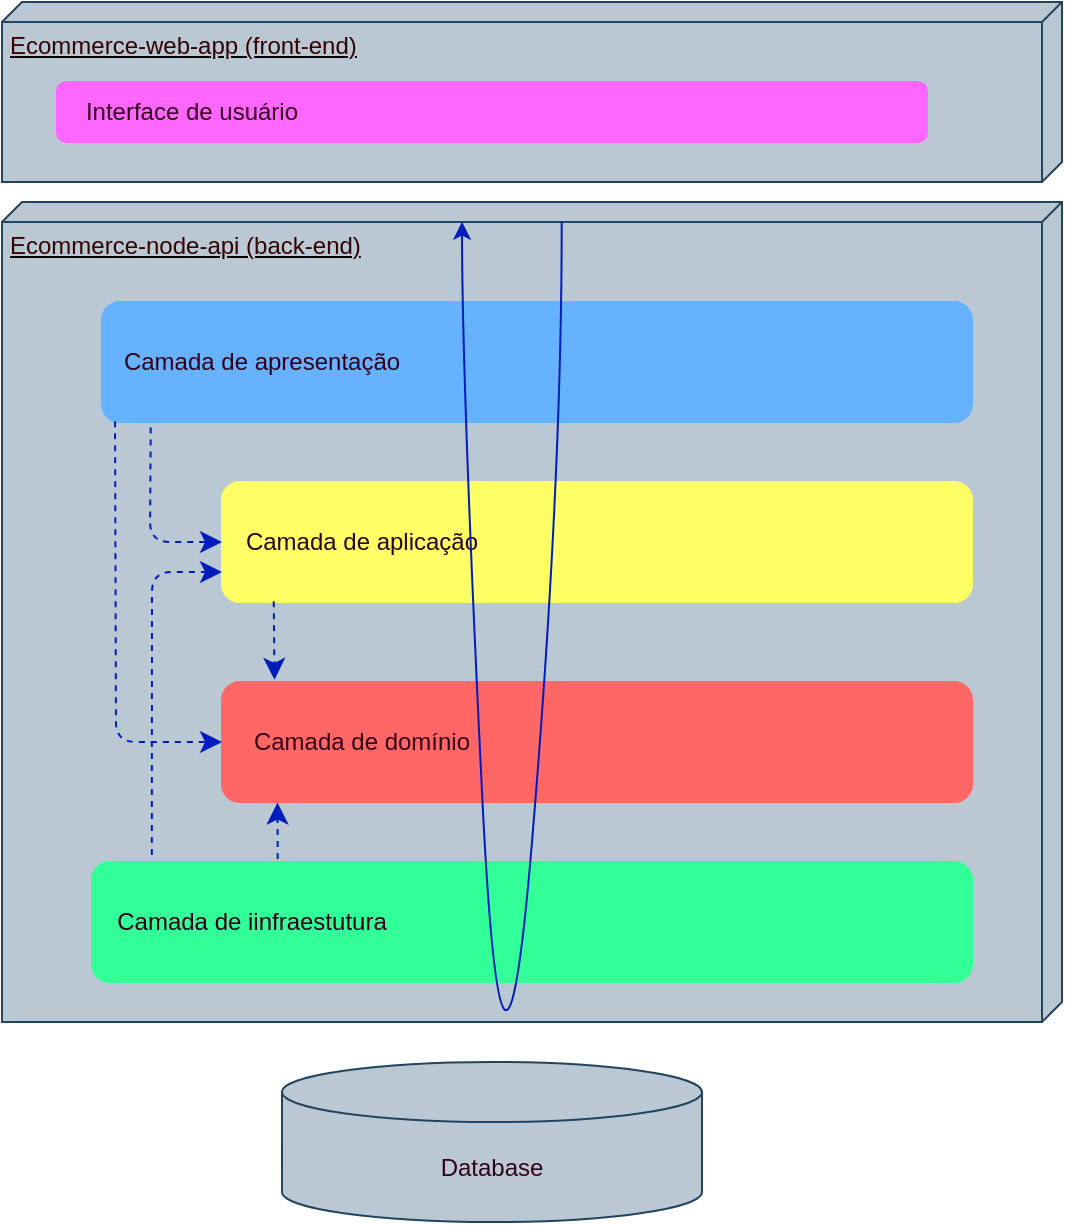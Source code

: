 <mxfile>
    <diagram id="_WUVyYX4tQxQUeHtgIhs" name="Page-1">
        <mxGraphModel dx="588" dy="492" grid="1" gridSize="10" guides="1" tooltips="1" connect="1" arrows="1" fold="1" page="1" pageScale="1" pageWidth="1100" pageHeight="1700" math="0" shadow="0">
            <root>
                <mxCell id="0"/>
                <mxCell id="1" parent="0"/>
                <mxCell id="2" value="&lt;font color=&quot;#330000&quot;&gt;Ecommerce-node-api (back-end)&lt;/font&gt;" style="verticalAlign=top;align=left;spacingTop=8;spacingLeft=2;spacingRight=12;shape=cube;size=10;direction=south;fontStyle=4;html=1;fillColor=#bac8d3;strokeColor=#23445d;" vertex="1" parent="1">
                    <mxGeometry x="80" y="140" width="530" height="410" as="geometry"/>
                </mxCell>
                <mxCell id="3" value="&lt;font color=&quot;#330000&quot;&gt;Ecommerce-web-app (front-end)&lt;/font&gt;" style="verticalAlign=top;align=left;spacingTop=8;spacingLeft=2;spacingRight=12;shape=cube;size=10;direction=south;fontStyle=4;html=1;fillColor=#bac8d3;strokeColor=#23445d;" vertex="1" parent="1">
                    <mxGeometry x="80" y="40" width="530" height="90" as="geometry"/>
                </mxCell>
                <mxCell id="4" value="&lt;font color=&quot;#33001a&quot;&gt;Database&lt;/font&gt;" style="shape=cylinder3;whiteSpace=wrap;html=1;boundedLbl=1;backgroundOutline=1;size=15;fillColor=#bac8d3;strokeColor=#23445d;" vertex="1" parent="1">
                    <mxGeometry x="220" y="570" width="210" height="80" as="geometry"/>
                </mxCell>
                <mxCell id="5" value="" style="rounded=1;whiteSpace=wrap;html=1;fillColor=#33FF99;strokeColor=#33FF99;" vertex="1" parent="1">
                    <mxGeometry x="125" y="470" width="440" height="60" as="geometry"/>
                </mxCell>
                <mxCell id="6" value="" style="rounded=1;whiteSpace=wrap;html=1;fillColor=#FF6666;strokeColor=#FF6666;" vertex="1" parent="1">
                    <mxGeometry x="190" y="380" width="375" height="60" as="geometry"/>
                </mxCell>
                <mxCell id="7" value="" style="rounded=1;whiteSpace=wrap;html=1;fillColor=#FFFF66;strokeColor=#ffff66;" vertex="1" parent="1">
                    <mxGeometry x="190" y="280" width="375" height="60" as="geometry"/>
                </mxCell>
                <mxCell id="8" value="" style="rounded=1;whiteSpace=wrap;html=1;fillColor=#66B2FF;strokeColor=#66B2FF;" vertex="1" parent="1">
                    <mxGeometry x="130" y="190" width="435" height="60" as="geometry"/>
                </mxCell>
                <mxCell id="9" value="Camada de iinfraestutura" style="text;html=1;strokeColor=none;fillColor=none;align=center;verticalAlign=middle;whiteSpace=wrap;rounded=0;fontColor=#33001A;" vertex="1" parent="1">
                    <mxGeometry x="125" y="485" width="160" height="30" as="geometry"/>
                </mxCell>
                <mxCell id="10" value="Camada de domínio" style="text;html=1;strokeColor=none;fillColor=none;align=center;verticalAlign=middle;whiteSpace=wrap;rounded=0;fontColor=#33001A;" vertex="1" parent="1">
                    <mxGeometry x="200" y="395" width="120" height="30" as="geometry"/>
                </mxCell>
                <mxCell id="11" value="Camada de aplicação" style="text;html=1;strokeColor=none;fillColor=none;align=center;verticalAlign=middle;whiteSpace=wrap;rounded=0;fontColor=#33001A;" vertex="1" parent="1">
                    <mxGeometry x="200" y="295" width="120" height="30" as="geometry"/>
                </mxCell>
                <mxCell id="12" value="Camada de apresentação" style="text;html=1;strokeColor=none;fillColor=none;align=center;verticalAlign=middle;whiteSpace=wrap;rounded=0;fontColor=#33001A;" vertex="1" parent="1">
                    <mxGeometry x="130" y="205" width="160" height="30" as="geometry"/>
                </mxCell>
                <mxCell id="16" value="" style="endArrow=classic;startArrow=none;endFill=1;startFill=0;endSize=8;html=1;verticalAlign=bottom;dashed=1;labelBackgroundColor=none;fontColor=#33001A;exitX=0.015;exitY=0.993;exitDx=0;exitDy=0;exitPerimeter=0;entryX=0;entryY=0.5;entryDx=0;entryDy=0;fillColor=#0050ef;strokeColor=#001DBC;" edge="1" parent="1" source="8" target="6">
                    <mxGeometry width="160" relative="1" as="geometry">
                        <mxPoint x="160" y="350" as="sourcePoint"/>
                        <mxPoint x="320" y="350" as="targetPoint"/>
                        <Array as="points">
                            <mxPoint x="137" y="410"/>
                        </Array>
                    </mxGeometry>
                </mxCell>
                <mxCell id="17" value="" style="endArrow=classic;startArrow=none;endFill=1;startFill=0;endSize=8;html=1;verticalAlign=bottom;dashed=1;labelBackgroundColor=none;fontColor=#33001A;exitX=0.056;exitY=1.045;exitDx=0;exitDy=0;exitPerimeter=0;entryX=0;entryY=0.5;entryDx=0;entryDy=0;fillColor=#0050ef;strokeColor=#001DBC;" edge="1" parent="1" source="8" target="7">
                    <mxGeometry width="160" relative="1" as="geometry">
                        <mxPoint x="146.525" y="259.58" as="sourcePoint"/>
                        <mxPoint x="200" y="420" as="targetPoint"/>
                        <Array as="points">
                            <mxPoint x="154" y="310"/>
                        </Array>
                    </mxGeometry>
                </mxCell>
                <mxCell id="18" value="" style="endArrow=classic;startArrow=none;endFill=1;startFill=0;endSize=8;html=1;verticalAlign=bottom;dashed=1;labelBackgroundColor=none;fontColor=#33001A;exitX=0.068;exitY=-0.059;exitDx=0;exitDy=0;exitPerimeter=0;entryX=0;entryY=0.75;entryDx=0;entryDy=0;fillColor=#0050ef;strokeColor=#001DBC;" edge="1" parent="1" source="5" target="7">
                    <mxGeometry width="160" relative="1" as="geometry">
                        <mxPoint x="146.525" y="259.58" as="sourcePoint"/>
                        <mxPoint x="200" y="420" as="targetPoint"/>
                        <Array as="points">
                            <mxPoint x="155" y="325"/>
                        </Array>
                    </mxGeometry>
                </mxCell>
                <mxCell id="19" value="" style="endArrow=classic;startArrow=none;endFill=1;startFill=0;endSize=8;html=1;verticalAlign=bottom;dashed=1;labelBackgroundColor=none;fontColor=#33001A;exitX=0.069;exitY=0.993;exitDx=0;exitDy=0;exitPerimeter=0;entryX=0.07;entryY=-0.018;entryDx=0;entryDy=0;fillColor=#0050ef;strokeColor=#001DBC;entryPerimeter=0;" edge="1" parent="1" source="7" target="6">
                    <mxGeometry width="160" relative="1" as="geometry">
                        <mxPoint x="164.36" y="262.7" as="sourcePoint"/>
                        <mxPoint x="200" y="320" as="targetPoint"/>
                        <Array as="points"/>
                    </mxGeometry>
                </mxCell>
                <mxCell id="20" value="" style="endArrow=classic;startArrow=none;endFill=1;startFill=0;endSize=8;html=1;verticalAlign=bottom;dashed=1;labelBackgroundColor=none;fontColor=#33001A;exitX=0.211;exitY=-0.024;exitDx=0;exitDy=0;exitPerimeter=0;fillColor=#0050ef;strokeColor=#001DBC;entryX=0.074;entryY=1.005;entryDx=0;entryDy=0;entryPerimeter=0;" edge="1" parent="1" source="5" target="6">
                    <mxGeometry width="160" relative="1" as="geometry">
                        <mxPoint x="225.875" y="349.58" as="sourcePoint"/>
                        <mxPoint x="226.25" y="388.92" as="targetPoint"/>
                        <Array as="points"/>
                    </mxGeometry>
                </mxCell>
                <mxCell id="21" value="" style="rounded=1;whiteSpace=wrap;html=1;fillColor=#FF66FF;strokeColor=#ff66ff;" vertex="1" parent="1">
                    <mxGeometry x="107.5" y="80" width="435" height="30" as="geometry"/>
                </mxCell>
                <mxCell id="22" value="Interface de usuário" style="text;html=1;strokeColor=none;fillColor=none;align=center;verticalAlign=middle;whiteSpace=wrap;rounded=0;fontColor=#33001A;" vertex="1" parent="1">
                    <mxGeometry x="120" y="80" width="110" height="30" as="geometry"/>
                </mxCell>
                <mxCell id="24" value="" style="curved=1;endArrow=classic;html=1;fontColor=#33001A;strokeColor=#001dbc;entryX=0.024;entryY=0.566;entryDx=0;entryDy=0;entryPerimeter=0;exitX=0.024;exitY=0.472;exitDx=0;exitDy=0;exitPerimeter=0;" edge="1" parent="1" source="2" target="2">
                    <mxGeometry width="50" height="50" relative="1" as="geometry">
                        <mxPoint x="390" y="160" as="sourcePoint"/>
                        <mxPoint x="360" y="230" as="targetPoint"/>
                        <Array as="points">
                            <mxPoint x="360" y="280"/>
                            <mxPoint x="330" y="640"/>
                            <mxPoint x="310" y="230"/>
                        </Array>
                    </mxGeometry>
                </mxCell>
            </root>
        </mxGraphModel>
    </diagram>
</mxfile>